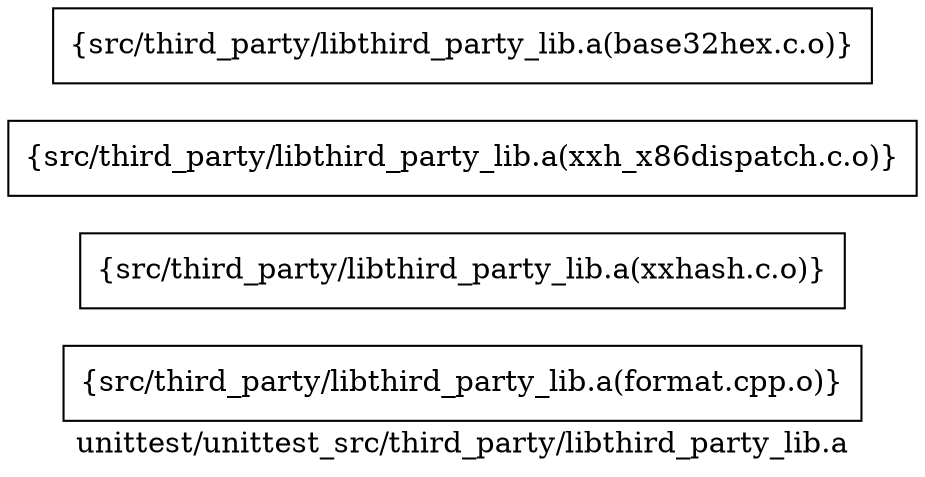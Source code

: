digraph "unittest/unittest_src/third_party/libthird_party_lib.a" {
	label="unittest/unittest_src/third_party/libthird_party_lib.a";
	rankdir=LR;

	Node0x556b8dee63d8 [shape=record,shape=box,group=0,label="{src/third_party/libthird_party_lib.a(format.cpp.o)}"];
	Node0x556b8dee5c58 [shape=record,shape=box,group=0,label="{src/third_party/libthird_party_lib.a(xxhash.c.o)}"];
	Node0x556b8dee72d8 [shape=record,shape=box,group=0,label="{src/third_party/libthird_party_lib.a(xxh_x86dispatch.c.o)}"];
	Node0x556b8dee6068 [shape=record,shape=box,group=0,label="{src/third_party/libthird_party_lib.a(base32hex.c.o)}"];
}
